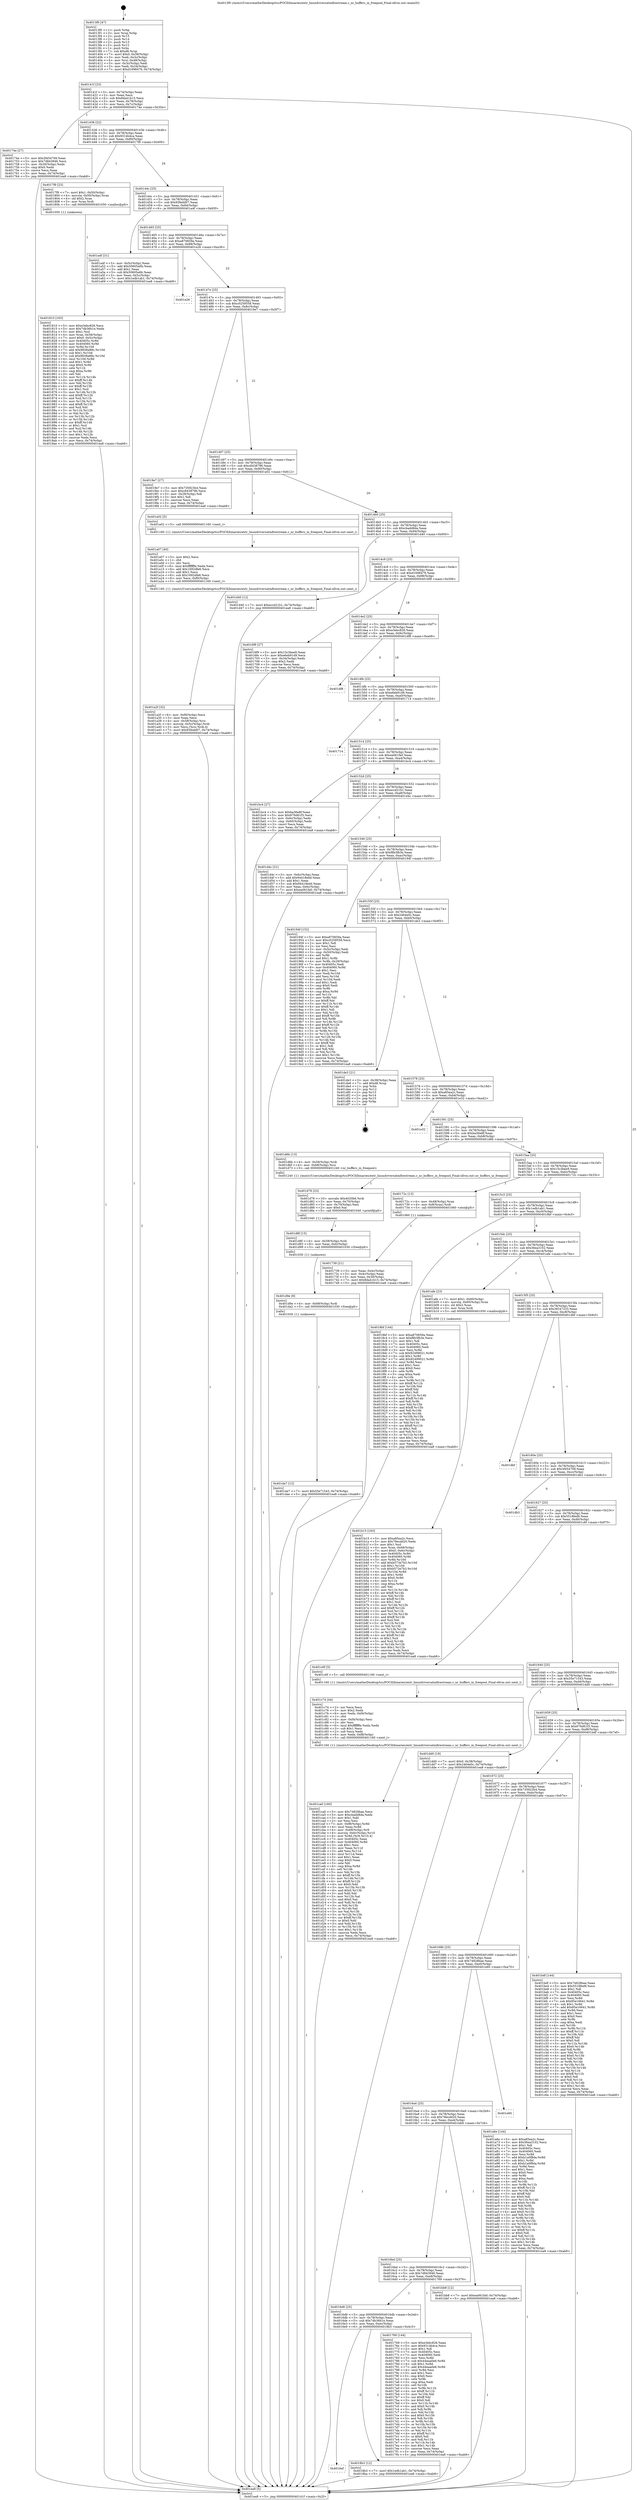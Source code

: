 digraph "0x4013f0" {
  label = "0x4013f0 (/mnt/c/Users/mathe/Desktop/tcc/POCII/binaries/extr_linuxdriversatmfirestream.c_nr_buffers_in_freepool_Final-ollvm.out::main(0))"
  labelloc = "t"
  node[shape=record]

  Entry [label="",width=0.3,height=0.3,shape=circle,fillcolor=black,style=filled]
  "0x40141f" [label="{
     0x40141f [23]\l
     | [instrs]\l
     &nbsp;&nbsp;0x40141f \<+3\>: mov -0x74(%rbp),%eax\l
     &nbsp;&nbsp;0x401422 \<+2\>: mov %eax,%ecx\l
     &nbsp;&nbsp;0x401424 \<+6\>: sub $0x8da41b15,%ecx\l
     &nbsp;&nbsp;0x40142a \<+3\>: mov %eax,-0x78(%rbp)\l
     &nbsp;&nbsp;0x40142d \<+3\>: mov %ecx,-0x7c(%rbp)\l
     &nbsp;&nbsp;0x401430 \<+6\>: je 000000000040174e \<main+0x35e\>\l
  }"]
  "0x40174e" [label="{
     0x40174e [27]\l
     | [instrs]\l
     &nbsp;&nbsp;0x40174e \<+5\>: mov $0x3f454709,%eax\l
     &nbsp;&nbsp;0x401753 \<+5\>: mov $0x7d843946,%ecx\l
     &nbsp;&nbsp;0x401758 \<+3\>: mov -0x30(%rbp),%edx\l
     &nbsp;&nbsp;0x40175b \<+3\>: cmp $0x0,%edx\l
     &nbsp;&nbsp;0x40175e \<+3\>: cmove %ecx,%eax\l
     &nbsp;&nbsp;0x401761 \<+3\>: mov %eax,-0x74(%rbp)\l
     &nbsp;&nbsp;0x401764 \<+5\>: jmp 0000000000401ea8 \<main+0xab8\>\l
  }"]
  "0x401436" [label="{
     0x401436 [22]\l
     | [instrs]\l
     &nbsp;&nbsp;0x401436 \<+5\>: jmp 000000000040143b \<main+0x4b\>\l
     &nbsp;&nbsp;0x40143b \<+3\>: mov -0x78(%rbp),%eax\l
     &nbsp;&nbsp;0x40143e \<+5\>: sub $0x9314b4ca,%eax\l
     &nbsp;&nbsp;0x401443 \<+3\>: mov %eax,-0x80(%rbp)\l
     &nbsp;&nbsp;0x401446 \<+6\>: je 00000000004017f9 \<main+0x409\>\l
  }"]
  Exit [label="",width=0.3,height=0.3,shape=circle,fillcolor=black,style=filled,peripheries=2]
  "0x4017f9" [label="{
     0x4017f9 [23]\l
     | [instrs]\l
     &nbsp;&nbsp;0x4017f9 \<+7\>: movl $0x1,-0x50(%rbp)\l
     &nbsp;&nbsp;0x401800 \<+4\>: movslq -0x50(%rbp),%rax\l
     &nbsp;&nbsp;0x401804 \<+4\>: shl $0x2,%rax\l
     &nbsp;&nbsp;0x401808 \<+3\>: mov %rax,%rdi\l
     &nbsp;&nbsp;0x40180b \<+5\>: call 0000000000401050 \<malloc@plt\>\l
     | [calls]\l
     &nbsp;&nbsp;0x401050 \{1\} (unknown)\l
  }"]
  "0x40144c" [label="{
     0x40144c [25]\l
     | [instrs]\l
     &nbsp;&nbsp;0x40144c \<+5\>: jmp 0000000000401451 \<main+0x61\>\l
     &nbsp;&nbsp;0x401451 \<+3\>: mov -0x78(%rbp),%eax\l
     &nbsp;&nbsp;0x401454 \<+5\>: sub $0x93fedd07,%eax\l
     &nbsp;&nbsp;0x401459 \<+6\>: mov %eax,-0x84(%rbp)\l
     &nbsp;&nbsp;0x40145f \<+6\>: je 0000000000401a4f \<main+0x65f\>\l
  }"]
  "0x401da7" [label="{
     0x401da7 [12]\l
     | [instrs]\l
     &nbsp;&nbsp;0x401da7 \<+7\>: movl $0x55e71543,-0x74(%rbp)\l
     &nbsp;&nbsp;0x401dae \<+5\>: jmp 0000000000401ea8 \<main+0xab8\>\l
  }"]
  "0x401a4f" [label="{
     0x401a4f [31]\l
     | [instrs]\l
     &nbsp;&nbsp;0x401a4f \<+3\>: mov -0x5c(%rbp),%eax\l
     &nbsp;&nbsp;0x401a52 \<+5\>: add $0x50605a6b,%eax\l
     &nbsp;&nbsp;0x401a57 \<+3\>: add $0x1,%eax\l
     &nbsp;&nbsp;0x401a5a \<+5\>: sub $0x50605a6b,%eax\l
     &nbsp;&nbsp;0x401a5f \<+3\>: mov %eax,-0x5c(%rbp)\l
     &nbsp;&nbsp;0x401a62 \<+7\>: movl $0x1edb1ab1,-0x74(%rbp)\l
     &nbsp;&nbsp;0x401a69 \<+5\>: jmp 0000000000401ea8 \<main+0xab8\>\l
  }"]
  "0x401465" [label="{
     0x401465 [25]\l
     | [instrs]\l
     &nbsp;&nbsp;0x401465 \<+5\>: jmp 000000000040146a \<main+0x7a\>\l
     &nbsp;&nbsp;0x40146a \<+3\>: mov -0x78(%rbp),%eax\l
     &nbsp;&nbsp;0x40146d \<+5\>: sub $0xa870659a,%eax\l
     &nbsp;&nbsp;0x401472 \<+6\>: mov %eax,-0x88(%rbp)\l
     &nbsp;&nbsp;0x401478 \<+6\>: je 0000000000401e26 \<main+0xa36\>\l
  }"]
  "0x401d9e" [label="{
     0x401d9e [9]\l
     | [instrs]\l
     &nbsp;&nbsp;0x401d9e \<+4\>: mov -0x68(%rbp),%rdi\l
     &nbsp;&nbsp;0x401da2 \<+5\>: call 0000000000401030 \<free@plt\>\l
     | [calls]\l
     &nbsp;&nbsp;0x401030 \{1\} (unknown)\l
  }"]
  "0x401e26" [label="{
     0x401e26\l
  }", style=dashed]
  "0x40147e" [label="{
     0x40147e [25]\l
     | [instrs]\l
     &nbsp;&nbsp;0x40147e \<+5\>: jmp 0000000000401483 \<main+0x93\>\l
     &nbsp;&nbsp;0x401483 \<+3\>: mov -0x78(%rbp),%eax\l
     &nbsp;&nbsp;0x401486 \<+5\>: sub $0xc0259558,%eax\l
     &nbsp;&nbsp;0x40148b \<+6\>: mov %eax,-0x8c(%rbp)\l
     &nbsp;&nbsp;0x401491 \<+6\>: je 00000000004019e7 \<main+0x5f7\>\l
  }"]
  "0x401d8f" [label="{
     0x401d8f [15]\l
     | [instrs]\l
     &nbsp;&nbsp;0x401d8f \<+4\>: mov -0x58(%rbp),%rdi\l
     &nbsp;&nbsp;0x401d93 \<+6\>: mov %eax,-0xfc(%rbp)\l
     &nbsp;&nbsp;0x401d99 \<+5\>: call 0000000000401030 \<free@plt\>\l
     | [calls]\l
     &nbsp;&nbsp;0x401030 \{1\} (unknown)\l
  }"]
  "0x4019e7" [label="{
     0x4019e7 [27]\l
     | [instrs]\l
     &nbsp;&nbsp;0x4019e7 \<+5\>: mov $0x735923b4,%eax\l
     &nbsp;&nbsp;0x4019ec \<+5\>: mov $0xc8438796,%ecx\l
     &nbsp;&nbsp;0x4019f1 \<+3\>: mov -0x29(%rbp),%dl\l
     &nbsp;&nbsp;0x4019f4 \<+3\>: test $0x1,%dl\l
     &nbsp;&nbsp;0x4019f7 \<+3\>: cmovne %ecx,%eax\l
     &nbsp;&nbsp;0x4019fa \<+3\>: mov %eax,-0x74(%rbp)\l
     &nbsp;&nbsp;0x4019fd \<+5\>: jmp 0000000000401ea8 \<main+0xab8\>\l
  }"]
  "0x401497" [label="{
     0x401497 [25]\l
     | [instrs]\l
     &nbsp;&nbsp;0x401497 \<+5\>: jmp 000000000040149c \<main+0xac\>\l
     &nbsp;&nbsp;0x40149c \<+3\>: mov -0x78(%rbp),%eax\l
     &nbsp;&nbsp;0x40149f \<+5\>: sub $0xc8438796,%eax\l
     &nbsp;&nbsp;0x4014a4 \<+6\>: mov %eax,-0x90(%rbp)\l
     &nbsp;&nbsp;0x4014aa \<+6\>: je 0000000000401a02 \<main+0x612\>\l
  }"]
  "0x401d78" [label="{
     0x401d78 [23]\l
     | [instrs]\l
     &nbsp;&nbsp;0x401d78 \<+10\>: movabs $0x4020b6,%rdi\l
     &nbsp;&nbsp;0x401d82 \<+3\>: mov %eax,-0x70(%rbp)\l
     &nbsp;&nbsp;0x401d85 \<+3\>: mov -0x70(%rbp),%esi\l
     &nbsp;&nbsp;0x401d88 \<+2\>: mov $0x0,%al\l
     &nbsp;&nbsp;0x401d8a \<+5\>: call 0000000000401040 \<printf@plt\>\l
     | [calls]\l
     &nbsp;&nbsp;0x401040 \{1\} (unknown)\l
  }"]
  "0x401a02" [label="{
     0x401a02 [5]\l
     | [instrs]\l
     &nbsp;&nbsp;0x401a02 \<+5\>: call 0000000000401160 \<next_i\>\l
     | [calls]\l
     &nbsp;&nbsp;0x401160 \{1\} (/mnt/c/Users/mathe/Desktop/tcc/POCII/binaries/extr_linuxdriversatmfirestream.c_nr_buffers_in_freepool_Final-ollvm.out::next_i)\l
  }"]
  "0x4014b0" [label="{
     0x4014b0 [25]\l
     | [instrs]\l
     &nbsp;&nbsp;0x4014b0 \<+5\>: jmp 00000000004014b5 \<main+0xc5\>\l
     &nbsp;&nbsp;0x4014b5 \<+3\>: mov -0x78(%rbp),%eax\l
     &nbsp;&nbsp;0x4014b8 \<+5\>: sub $0xcbadd8da,%eax\l
     &nbsp;&nbsp;0x4014bd \<+6\>: mov %eax,-0x94(%rbp)\l
     &nbsp;&nbsp;0x4014c3 \<+6\>: je 0000000000401d40 \<main+0x950\>\l
  }"]
  "0x401ca0" [label="{
     0x401ca0 [160]\l
     | [instrs]\l
     &nbsp;&nbsp;0x401ca0 \<+5\>: mov $0x74828bae,%ecx\l
     &nbsp;&nbsp;0x401ca5 \<+5\>: mov $0xcbadd8da,%edx\l
     &nbsp;&nbsp;0x401caa \<+3\>: mov $0x1,%dil\l
     &nbsp;&nbsp;0x401cad \<+2\>: xor %esi,%esi\l
     &nbsp;&nbsp;0x401caf \<+7\>: mov -0xf8(%rbp),%r8d\l
     &nbsp;&nbsp;0x401cb6 \<+4\>: imul %eax,%r8d\l
     &nbsp;&nbsp;0x401cba \<+4\>: mov -0x68(%rbp),%r9\l
     &nbsp;&nbsp;0x401cbe \<+4\>: movslq -0x6c(%rbp),%r10\l
     &nbsp;&nbsp;0x401cc2 \<+4\>: mov %r8d,(%r9,%r10,4)\l
     &nbsp;&nbsp;0x401cc6 \<+7\>: mov 0x40405c,%eax\l
     &nbsp;&nbsp;0x401ccd \<+8\>: mov 0x404060,%r8d\l
     &nbsp;&nbsp;0x401cd5 \<+3\>: sub $0x1,%esi\l
     &nbsp;&nbsp;0x401cd8 \<+3\>: mov %eax,%r11d\l
     &nbsp;&nbsp;0x401cdb \<+3\>: add %esi,%r11d\l
     &nbsp;&nbsp;0x401cde \<+4\>: imul %r11d,%eax\l
     &nbsp;&nbsp;0x401ce2 \<+3\>: and $0x1,%eax\l
     &nbsp;&nbsp;0x401ce5 \<+3\>: cmp $0x0,%eax\l
     &nbsp;&nbsp;0x401ce8 \<+3\>: sete %bl\l
     &nbsp;&nbsp;0x401ceb \<+4\>: cmp $0xa,%r8d\l
     &nbsp;&nbsp;0x401cef \<+4\>: setl %r14b\l
     &nbsp;&nbsp;0x401cf3 \<+3\>: mov %bl,%r15b\l
     &nbsp;&nbsp;0x401cf6 \<+4\>: xor $0xff,%r15b\l
     &nbsp;&nbsp;0x401cfa \<+3\>: mov %r14b,%r12b\l
     &nbsp;&nbsp;0x401cfd \<+4\>: xor $0xff,%r12b\l
     &nbsp;&nbsp;0x401d01 \<+4\>: xor $0x0,%dil\l
     &nbsp;&nbsp;0x401d05 \<+3\>: mov %r15b,%r13b\l
     &nbsp;&nbsp;0x401d08 \<+4\>: and $0x0,%r13b\l
     &nbsp;&nbsp;0x401d0c \<+3\>: and %dil,%bl\l
     &nbsp;&nbsp;0x401d0f \<+3\>: mov %r12b,%al\l
     &nbsp;&nbsp;0x401d12 \<+2\>: and $0x0,%al\l
     &nbsp;&nbsp;0x401d14 \<+3\>: and %dil,%r14b\l
     &nbsp;&nbsp;0x401d17 \<+3\>: or %bl,%r13b\l
     &nbsp;&nbsp;0x401d1a \<+3\>: or %r14b,%al\l
     &nbsp;&nbsp;0x401d1d \<+3\>: xor %al,%r13b\l
     &nbsp;&nbsp;0x401d20 \<+3\>: or %r12b,%r15b\l
     &nbsp;&nbsp;0x401d23 \<+4\>: xor $0xff,%r15b\l
     &nbsp;&nbsp;0x401d27 \<+4\>: or $0x0,%dil\l
     &nbsp;&nbsp;0x401d2b \<+3\>: and %dil,%r15b\l
     &nbsp;&nbsp;0x401d2e \<+3\>: or %r15b,%r13b\l
     &nbsp;&nbsp;0x401d31 \<+4\>: test $0x1,%r13b\l
     &nbsp;&nbsp;0x401d35 \<+3\>: cmovne %edx,%ecx\l
     &nbsp;&nbsp;0x401d38 \<+3\>: mov %ecx,-0x74(%rbp)\l
     &nbsp;&nbsp;0x401d3b \<+5\>: jmp 0000000000401ea8 \<main+0xab8\>\l
  }"]
  "0x401d40" [label="{
     0x401d40 [12]\l
     | [instrs]\l
     &nbsp;&nbsp;0x401d40 \<+7\>: movl $0xeccd21b1,-0x74(%rbp)\l
     &nbsp;&nbsp;0x401d47 \<+5\>: jmp 0000000000401ea8 \<main+0xab8\>\l
  }"]
  "0x4014c9" [label="{
     0x4014c9 [25]\l
     | [instrs]\l
     &nbsp;&nbsp;0x4014c9 \<+5\>: jmp 00000000004014ce \<main+0xde\>\l
     &nbsp;&nbsp;0x4014ce \<+3\>: mov -0x78(%rbp),%eax\l
     &nbsp;&nbsp;0x4014d1 \<+5\>: sub $0xd1698476,%eax\l
     &nbsp;&nbsp;0x4014d6 \<+6\>: mov %eax,-0x98(%rbp)\l
     &nbsp;&nbsp;0x4014dc \<+6\>: je 00000000004016f9 \<main+0x309\>\l
  }"]
  "0x401c74" [label="{
     0x401c74 [44]\l
     | [instrs]\l
     &nbsp;&nbsp;0x401c74 \<+2\>: xor %ecx,%ecx\l
     &nbsp;&nbsp;0x401c76 \<+5\>: mov $0x2,%edx\l
     &nbsp;&nbsp;0x401c7b \<+6\>: mov %edx,-0xf4(%rbp)\l
     &nbsp;&nbsp;0x401c81 \<+1\>: cltd\l
     &nbsp;&nbsp;0x401c82 \<+6\>: mov -0xf4(%rbp),%esi\l
     &nbsp;&nbsp;0x401c88 \<+2\>: idiv %esi\l
     &nbsp;&nbsp;0x401c8a \<+6\>: imul $0xfffffffe,%edx,%edx\l
     &nbsp;&nbsp;0x401c90 \<+3\>: sub $0x1,%ecx\l
     &nbsp;&nbsp;0x401c93 \<+2\>: sub %ecx,%edx\l
     &nbsp;&nbsp;0x401c95 \<+6\>: mov %edx,-0xf8(%rbp)\l
     &nbsp;&nbsp;0x401c9b \<+5\>: call 0000000000401160 \<next_i\>\l
     | [calls]\l
     &nbsp;&nbsp;0x401160 \{1\} (/mnt/c/Users/mathe/Desktop/tcc/POCII/binaries/extr_linuxdriversatmfirestream.c_nr_buffers_in_freepool_Final-ollvm.out::next_i)\l
  }"]
  "0x4016f9" [label="{
     0x4016f9 [27]\l
     | [instrs]\l
     &nbsp;&nbsp;0x4016f9 \<+5\>: mov $0x15c3bee9,%eax\l
     &nbsp;&nbsp;0x4016fe \<+5\>: mov $0xe6eb91d9,%ecx\l
     &nbsp;&nbsp;0x401703 \<+3\>: mov -0x34(%rbp),%edx\l
     &nbsp;&nbsp;0x401706 \<+3\>: cmp $0x2,%edx\l
     &nbsp;&nbsp;0x401709 \<+3\>: cmovne %ecx,%eax\l
     &nbsp;&nbsp;0x40170c \<+3\>: mov %eax,-0x74(%rbp)\l
     &nbsp;&nbsp;0x40170f \<+5\>: jmp 0000000000401ea8 \<main+0xab8\>\l
  }"]
  "0x4014e2" [label="{
     0x4014e2 [25]\l
     | [instrs]\l
     &nbsp;&nbsp;0x4014e2 \<+5\>: jmp 00000000004014e7 \<main+0xf7\>\l
     &nbsp;&nbsp;0x4014e7 \<+3\>: mov -0x78(%rbp),%eax\l
     &nbsp;&nbsp;0x4014ea \<+5\>: sub $0xe3ebc826,%eax\l
     &nbsp;&nbsp;0x4014ef \<+6\>: mov %eax,-0x9c(%rbp)\l
     &nbsp;&nbsp;0x4014f5 \<+6\>: je 0000000000401df8 \<main+0xa08\>\l
  }"]
  "0x401ea8" [label="{
     0x401ea8 [5]\l
     | [instrs]\l
     &nbsp;&nbsp;0x401ea8 \<+5\>: jmp 000000000040141f \<main+0x2f\>\l
  }"]
  "0x4013f0" [label="{
     0x4013f0 [47]\l
     | [instrs]\l
     &nbsp;&nbsp;0x4013f0 \<+1\>: push %rbp\l
     &nbsp;&nbsp;0x4013f1 \<+3\>: mov %rsp,%rbp\l
     &nbsp;&nbsp;0x4013f4 \<+2\>: push %r15\l
     &nbsp;&nbsp;0x4013f6 \<+2\>: push %r14\l
     &nbsp;&nbsp;0x4013f8 \<+2\>: push %r13\l
     &nbsp;&nbsp;0x4013fa \<+2\>: push %r12\l
     &nbsp;&nbsp;0x4013fc \<+1\>: push %rbx\l
     &nbsp;&nbsp;0x4013fd \<+7\>: sub $0xd8,%rsp\l
     &nbsp;&nbsp;0x401404 \<+7\>: movl $0x0,-0x38(%rbp)\l
     &nbsp;&nbsp;0x40140b \<+3\>: mov %edi,-0x3c(%rbp)\l
     &nbsp;&nbsp;0x40140e \<+4\>: mov %rsi,-0x48(%rbp)\l
     &nbsp;&nbsp;0x401412 \<+3\>: mov -0x3c(%rbp),%edi\l
     &nbsp;&nbsp;0x401415 \<+3\>: mov %edi,-0x34(%rbp)\l
     &nbsp;&nbsp;0x401418 \<+7\>: movl $0xd1698476,-0x74(%rbp)\l
  }"]
  "0x401b15" [label="{
     0x401b15 [163]\l
     | [instrs]\l
     &nbsp;&nbsp;0x401b15 \<+5\>: mov $0xa85ea2c,%ecx\l
     &nbsp;&nbsp;0x401b1a \<+5\>: mov $0x78ecdd20,%edx\l
     &nbsp;&nbsp;0x401b1f \<+3\>: mov $0x1,%sil\l
     &nbsp;&nbsp;0x401b22 \<+4\>: mov %rax,-0x68(%rbp)\l
     &nbsp;&nbsp;0x401b26 \<+7\>: movl $0x0,-0x6c(%rbp)\l
     &nbsp;&nbsp;0x401b2d \<+8\>: mov 0x40405c,%r8d\l
     &nbsp;&nbsp;0x401b35 \<+8\>: mov 0x404060,%r9d\l
     &nbsp;&nbsp;0x401b3d \<+3\>: mov %r8d,%r10d\l
     &nbsp;&nbsp;0x401b40 \<+7\>: add $0xb573e7b3,%r10d\l
     &nbsp;&nbsp;0x401b47 \<+4\>: sub $0x1,%r10d\l
     &nbsp;&nbsp;0x401b4b \<+7\>: sub $0xb573e7b3,%r10d\l
     &nbsp;&nbsp;0x401b52 \<+4\>: imul %r10d,%r8d\l
     &nbsp;&nbsp;0x401b56 \<+4\>: and $0x1,%r8d\l
     &nbsp;&nbsp;0x401b5a \<+4\>: cmp $0x0,%r8d\l
     &nbsp;&nbsp;0x401b5e \<+4\>: sete %r11b\l
     &nbsp;&nbsp;0x401b62 \<+4\>: cmp $0xa,%r9d\l
     &nbsp;&nbsp;0x401b66 \<+3\>: setl %bl\l
     &nbsp;&nbsp;0x401b69 \<+3\>: mov %r11b,%r14b\l
     &nbsp;&nbsp;0x401b6c \<+4\>: xor $0xff,%r14b\l
     &nbsp;&nbsp;0x401b70 \<+3\>: mov %bl,%r15b\l
     &nbsp;&nbsp;0x401b73 \<+4\>: xor $0xff,%r15b\l
     &nbsp;&nbsp;0x401b77 \<+4\>: xor $0x1,%sil\l
     &nbsp;&nbsp;0x401b7b \<+3\>: mov %r14b,%r12b\l
     &nbsp;&nbsp;0x401b7e \<+4\>: and $0xff,%r12b\l
     &nbsp;&nbsp;0x401b82 \<+3\>: and %sil,%r11b\l
     &nbsp;&nbsp;0x401b85 \<+3\>: mov %r15b,%r13b\l
     &nbsp;&nbsp;0x401b88 \<+4\>: and $0xff,%r13b\l
     &nbsp;&nbsp;0x401b8c \<+3\>: and %sil,%bl\l
     &nbsp;&nbsp;0x401b8f \<+3\>: or %r11b,%r12b\l
     &nbsp;&nbsp;0x401b92 \<+3\>: or %bl,%r13b\l
     &nbsp;&nbsp;0x401b95 \<+3\>: xor %r13b,%r12b\l
     &nbsp;&nbsp;0x401b98 \<+3\>: or %r15b,%r14b\l
     &nbsp;&nbsp;0x401b9b \<+4\>: xor $0xff,%r14b\l
     &nbsp;&nbsp;0x401b9f \<+4\>: or $0x1,%sil\l
     &nbsp;&nbsp;0x401ba3 \<+3\>: and %sil,%r14b\l
     &nbsp;&nbsp;0x401ba6 \<+3\>: or %r14b,%r12b\l
     &nbsp;&nbsp;0x401ba9 \<+4\>: test $0x1,%r12b\l
     &nbsp;&nbsp;0x401bad \<+3\>: cmovne %edx,%ecx\l
     &nbsp;&nbsp;0x401bb0 \<+3\>: mov %ecx,-0x74(%rbp)\l
     &nbsp;&nbsp;0x401bb3 \<+5\>: jmp 0000000000401ea8 \<main+0xab8\>\l
  }"]
  "0x401df8" [label="{
     0x401df8\l
  }", style=dashed]
  "0x4014fb" [label="{
     0x4014fb [25]\l
     | [instrs]\l
     &nbsp;&nbsp;0x4014fb \<+5\>: jmp 0000000000401500 \<main+0x110\>\l
     &nbsp;&nbsp;0x401500 \<+3\>: mov -0x78(%rbp),%eax\l
     &nbsp;&nbsp;0x401503 \<+5\>: sub $0xe6eb91d9,%eax\l
     &nbsp;&nbsp;0x401508 \<+6\>: mov %eax,-0xa0(%rbp)\l
     &nbsp;&nbsp;0x40150e \<+6\>: je 0000000000401714 \<main+0x324\>\l
  }"]
  "0x401a2f" [label="{
     0x401a2f [32]\l
     | [instrs]\l
     &nbsp;&nbsp;0x401a2f \<+6\>: mov -0xf0(%rbp),%ecx\l
     &nbsp;&nbsp;0x401a35 \<+3\>: imul %eax,%ecx\l
     &nbsp;&nbsp;0x401a38 \<+4\>: mov -0x58(%rbp),%rsi\l
     &nbsp;&nbsp;0x401a3c \<+4\>: movslq -0x5c(%rbp),%rdi\l
     &nbsp;&nbsp;0x401a40 \<+3\>: mov %ecx,(%rsi,%rdi,4)\l
     &nbsp;&nbsp;0x401a43 \<+7\>: movl $0x93fedd07,-0x74(%rbp)\l
     &nbsp;&nbsp;0x401a4a \<+5\>: jmp 0000000000401ea8 \<main+0xab8\>\l
  }"]
  "0x401714" [label="{
     0x401714\l
  }", style=dashed]
  "0x401514" [label="{
     0x401514 [25]\l
     | [instrs]\l
     &nbsp;&nbsp;0x401514 \<+5\>: jmp 0000000000401519 \<main+0x129\>\l
     &nbsp;&nbsp;0x401519 \<+3\>: mov -0x78(%rbp),%eax\l
     &nbsp;&nbsp;0x40151c \<+5\>: sub $0xea061fa0,%eax\l
     &nbsp;&nbsp;0x401521 \<+6\>: mov %eax,-0xa4(%rbp)\l
     &nbsp;&nbsp;0x401527 \<+6\>: je 0000000000401bc4 \<main+0x7d4\>\l
  }"]
  "0x401a07" [label="{
     0x401a07 [40]\l
     | [instrs]\l
     &nbsp;&nbsp;0x401a07 \<+5\>: mov $0x2,%ecx\l
     &nbsp;&nbsp;0x401a0c \<+1\>: cltd\l
     &nbsp;&nbsp;0x401a0d \<+2\>: idiv %ecx\l
     &nbsp;&nbsp;0x401a0f \<+6\>: imul $0xfffffffe,%edx,%ecx\l
     &nbsp;&nbsp;0x401a15 \<+6\>: add $0x1692dfe6,%ecx\l
     &nbsp;&nbsp;0x401a1b \<+3\>: add $0x1,%ecx\l
     &nbsp;&nbsp;0x401a1e \<+6\>: sub $0x1692dfe6,%ecx\l
     &nbsp;&nbsp;0x401a24 \<+6\>: mov %ecx,-0xf0(%rbp)\l
     &nbsp;&nbsp;0x401a2a \<+5\>: call 0000000000401160 \<next_i\>\l
     | [calls]\l
     &nbsp;&nbsp;0x401160 \{1\} (/mnt/c/Users/mathe/Desktop/tcc/POCII/binaries/extr_linuxdriversatmfirestream.c_nr_buffers_in_freepool_Final-ollvm.out::next_i)\l
  }"]
  "0x401bc4" [label="{
     0x401bc4 [27]\l
     | [instrs]\l
     &nbsp;&nbsp;0x401bc4 \<+5\>: mov $0xba36e8f,%eax\l
     &nbsp;&nbsp;0x401bc9 \<+5\>: mov $0x676d61f3,%ecx\l
     &nbsp;&nbsp;0x401bce \<+3\>: mov -0x6c(%rbp),%edx\l
     &nbsp;&nbsp;0x401bd1 \<+3\>: cmp -0x60(%rbp),%edx\l
     &nbsp;&nbsp;0x401bd4 \<+3\>: cmovl %ecx,%eax\l
     &nbsp;&nbsp;0x401bd7 \<+3\>: mov %eax,-0x74(%rbp)\l
     &nbsp;&nbsp;0x401bda \<+5\>: jmp 0000000000401ea8 \<main+0xab8\>\l
  }"]
  "0x40152d" [label="{
     0x40152d [25]\l
     | [instrs]\l
     &nbsp;&nbsp;0x40152d \<+5\>: jmp 0000000000401532 \<main+0x142\>\l
     &nbsp;&nbsp;0x401532 \<+3\>: mov -0x78(%rbp),%eax\l
     &nbsp;&nbsp;0x401535 \<+5\>: sub $0xeccd21b1,%eax\l
     &nbsp;&nbsp;0x40153a \<+6\>: mov %eax,-0xa8(%rbp)\l
     &nbsp;&nbsp;0x401540 \<+6\>: je 0000000000401d4c \<main+0x95c\>\l
  }"]
  "0x4016ef" [label="{
     0x4016ef\l
  }", style=dashed]
  "0x401d4c" [label="{
     0x401d4c [31]\l
     | [instrs]\l
     &nbsp;&nbsp;0x401d4c \<+3\>: mov -0x6c(%rbp),%eax\l
     &nbsp;&nbsp;0x401d4f \<+5\>: add $0x94418edd,%eax\l
     &nbsp;&nbsp;0x401d54 \<+3\>: add $0x1,%eax\l
     &nbsp;&nbsp;0x401d57 \<+5\>: sub $0x94418edd,%eax\l
     &nbsp;&nbsp;0x401d5c \<+3\>: mov %eax,-0x6c(%rbp)\l
     &nbsp;&nbsp;0x401d5f \<+7\>: movl $0xea061fa0,-0x74(%rbp)\l
     &nbsp;&nbsp;0x401d66 \<+5\>: jmp 0000000000401ea8 \<main+0xab8\>\l
  }"]
  "0x401546" [label="{
     0x401546 [25]\l
     | [instrs]\l
     &nbsp;&nbsp;0x401546 \<+5\>: jmp 000000000040154b \<main+0x15b\>\l
     &nbsp;&nbsp;0x40154b \<+3\>: mov -0x78(%rbp),%eax\l
     &nbsp;&nbsp;0x40154e \<+5\>: sub $0xf8b3fb3e,%eax\l
     &nbsp;&nbsp;0x401553 \<+6\>: mov %eax,-0xac(%rbp)\l
     &nbsp;&nbsp;0x401559 \<+6\>: je 000000000040194f \<main+0x55f\>\l
  }"]
  "0x4018b3" [label="{
     0x4018b3 [12]\l
     | [instrs]\l
     &nbsp;&nbsp;0x4018b3 \<+7\>: movl $0x1edb1ab1,-0x74(%rbp)\l
     &nbsp;&nbsp;0x4018ba \<+5\>: jmp 0000000000401ea8 \<main+0xab8\>\l
  }"]
  "0x40194f" [label="{
     0x40194f [152]\l
     | [instrs]\l
     &nbsp;&nbsp;0x40194f \<+5\>: mov $0xa870659a,%eax\l
     &nbsp;&nbsp;0x401954 \<+5\>: mov $0xc0259558,%ecx\l
     &nbsp;&nbsp;0x401959 \<+2\>: mov $0x1,%dl\l
     &nbsp;&nbsp;0x40195b \<+2\>: xor %esi,%esi\l
     &nbsp;&nbsp;0x40195d \<+3\>: mov -0x5c(%rbp),%edi\l
     &nbsp;&nbsp;0x401960 \<+3\>: cmp -0x50(%rbp),%edi\l
     &nbsp;&nbsp;0x401963 \<+4\>: setl %r8b\l
     &nbsp;&nbsp;0x401967 \<+4\>: and $0x1,%r8b\l
     &nbsp;&nbsp;0x40196b \<+4\>: mov %r8b,-0x29(%rbp)\l
     &nbsp;&nbsp;0x40196f \<+7\>: mov 0x40405c,%edi\l
     &nbsp;&nbsp;0x401976 \<+8\>: mov 0x404060,%r9d\l
     &nbsp;&nbsp;0x40197e \<+3\>: sub $0x1,%esi\l
     &nbsp;&nbsp;0x401981 \<+3\>: mov %edi,%r10d\l
     &nbsp;&nbsp;0x401984 \<+3\>: add %esi,%r10d\l
     &nbsp;&nbsp;0x401987 \<+4\>: imul %r10d,%edi\l
     &nbsp;&nbsp;0x40198b \<+3\>: and $0x1,%edi\l
     &nbsp;&nbsp;0x40198e \<+3\>: cmp $0x0,%edi\l
     &nbsp;&nbsp;0x401991 \<+4\>: sete %r8b\l
     &nbsp;&nbsp;0x401995 \<+4\>: cmp $0xa,%r9d\l
     &nbsp;&nbsp;0x401999 \<+4\>: setl %r11b\l
     &nbsp;&nbsp;0x40199d \<+3\>: mov %r8b,%bl\l
     &nbsp;&nbsp;0x4019a0 \<+3\>: xor $0xff,%bl\l
     &nbsp;&nbsp;0x4019a3 \<+3\>: mov %r11b,%r14b\l
     &nbsp;&nbsp;0x4019a6 \<+4\>: xor $0xff,%r14b\l
     &nbsp;&nbsp;0x4019aa \<+3\>: xor $0x1,%dl\l
     &nbsp;&nbsp;0x4019ad \<+3\>: mov %bl,%r15b\l
     &nbsp;&nbsp;0x4019b0 \<+4\>: and $0xff,%r15b\l
     &nbsp;&nbsp;0x4019b4 \<+3\>: and %dl,%r8b\l
     &nbsp;&nbsp;0x4019b7 \<+3\>: mov %r14b,%r12b\l
     &nbsp;&nbsp;0x4019ba \<+4\>: and $0xff,%r12b\l
     &nbsp;&nbsp;0x4019be \<+3\>: and %dl,%r11b\l
     &nbsp;&nbsp;0x4019c1 \<+3\>: or %r8b,%r15b\l
     &nbsp;&nbsp;0x4019c4 \<+3\>: or %r11b,%r12b\l
     &nbsp;&nbsp;0x4019c7 \<+3\>: xor %r12b,%r15b\l
     &nbsp;&nbsp;0x4019ca \<+3\>: or %r14b,%bl\l
     &nbsp;&nbsp;0x4019cd \<+3\>: xor $0xff,%bl\l
     &nbsp;&nbsp;0x4019d0 \<+3\>: or $0x1,%dl\l
     &nbsp;&nbsp;0x4019d3 \<+2\>: and %dl,%bl\l
     &nbsp;&nbsp;0x4019d5 \<+3\>: or %bl,%r15b\l
     &nbsp;&nbsp;0x4019d8 \<+4\>: test $0x1,%r15b\l
     &nbsp;&nbsp;0x4019dc \<+3\>: cmovne %ecx,%eax\l
     &nbsp;&nbsp;0x4019df \<+3\>: mov %eax,-0x74(%rbp)\l
     &nbsp;&nbsp;0x4019e2 \<+5\>: jmp 0000000000401ea8 \<main+0xab8\>\l
  }"]
  "0x40155f" [label="{
     0x40155f [25]\l
     | [instrs]\l
     &nbsp;&nbsp;0x40155f \<+5\>: jmp 0000000000401564 \<main+0x174\>\l
     &nbsp;&nbsp;0x401564 \<+3\>: mov -0x78(%rbp),%eax\l
     &nbsp;&nbsp;0x401567 \<+5\>: sub $0x2464e0c,%eax\l
     &nbsp;&nbsp;0x40156c \<+6\>: mov %eax,-0xb0(%rbp)\l
     &nbsp;&nbsp;0x401572 \<+6\>: je 0000000000401de3 \<main+0x9f3\>\l
  }"]
  "0x401810" [label="{
     0x401810 [163]\l
     | [instrs]\l
     &nbsp;&nbsp;0x401810 \<+5\>: mov $0xe3ebc826,%ecx\l
     &nbsp;&nbsp;0x401815 \<+5\>: mov $0x7db36b1e,%edx\l
     &nbsp;&nbsp;0x40181a \<+3\>: mov $0x1,%sil\l
     &nbsp;&nbsp;0x40181d \<+4\>: mov %rax,-0x58(%rbp)\l
     &nbsp;&nbsp;0x401821 \<+7\>: movl $0x0,-0x5c(%rbp)\l
     &nbsp;&nbsp;0x401828 \<+8\>: mov 0x40405c,%r8d\l
     &nbsp;&nbsp;0x401830 \<+8\>: mov 0x404060,%r9d\l
     &nbsp;&nbsp;0x401838 \<+3\>: mov %r8d,%r10d\l
     &nbsp;&nbsp;0x40183b \<+7\>: add $0x9838a88c,%r10d\l
     &nbsp;&nbsp;0x401842 \<+4\>: sub $0x1,%r10d\l
     &nbsp;&nbsp;0x401846 \<+7\>: sub $0x9838a88c,%r10d\l
     &nbsp;&nbsp;0x40184d \<+4\>: imul %r10d,%r8d\l
     &nbsp;&nbsp;0x401851 \<+4\>: and $0x1,%r8d\l
     &nbsp;&nbsp;0x401855 \<+4\>: cmp $0x0,%r8d\l
     &nbsp;&nbsp;0x401859 \<+4\>: sete %r11b\l
     &nbsp;&nbsp;0x40185d \<+4\>: cmp $0xa,%r9d\l
     &nbsp;&nbsp;0x401861 \<+3\>: setl %bl\l
     &nbsp;&nbsp;0x401864 \<+3\>: mov %r11b,%r14b\l
     &nbsp;&nbsp;0x401867 \<+4\>: xor $0xff,%r14b\l
     &nbsp;&nbsp;0x40186b \<+3\>: mov %bl,%r15b\l
     &nbsp;&nbsp;0x40186e \<+4\>: xor $0xff,%r15b\l
     &nbsp;&nbsp;0x401872 \<+4\>: xor $0x1,%sil\l
     &nbsp;&nbsp;0x401876 \<+3\>: mov %r14b,%r12b\l
     &nbsp;&nbsp;0x401879 \<+4\>: and $0xff,%r12b\l
     &nbsp;&nbsp;0x40187d \<+3\>: and %sil,%r11b\l
     &nbsp;&nbsp;0x401880 \<+3\>: mov %r15b,%r13b\l
     &nbsp;&nbsp;0x401883 \<+4\>: and $0xff,%r13b\l
     &nbsp;&nbsp;0x401887 \<+3\>: and %sil,%bl\l
     &nbsp;&nbsp;0x40188a \<+3\>: or %r11b,%r12b\l
     &nbsp;&nbsp;0x40188d \<+3\>: or %bl,%r13b\l
     &nbsp;&nbsp;0x401890 \<+3\>: xor %r13b,%r12b\l
     &nbsp;&nbsp;0x401893 \<+3\>: or %r15b,%r14b\l
     &nbsp;&nbsp;0x401896 \<+4\>: xor $0xff,%r14b\l
     &nbsp;&nbsp;0x40189a \<+4\>: or $0x1,%sil\l
     &nbsp;&nbsp;0x40189e \<+3\>: and %sil,%r14b\l
     &nbsp;&nbsp;0x4018a1 \<+3\>: or %r14b,%r12b\l
     &nbsp;&nbsp;0x4018a4 \<+4\>: test $0x1,%r12b\l
     &nbsp;&nbsp;0x4018a8 \<+3\>: cmovne %edx,%ecx\l
     &nbsp;&nbsp;0x4018ab \<+3\>: mov %ecx,-0x74(%rbp)\l
     &nbsp;&nbsp;0x4018ae \<+5\>: jmp 0000000000401ea8 \<main+0xab8\>\l
  }"]
  "0x401de3" [label="{
     0x401de3 [21]\l
     | [instrs]\l
     &nbsp;&nbsp;0x401de3 \<+3\>: mov -0x38(%rbp),%eax\l
     &nbsp;&nbsp;0x401de6 \<+7\>: add $0xd8,%rsp\l
     &nbsp;&nbsp;0x401ded \<+1\>: pop %rbx\l
     &nbsp;&nbsp;0x401dee \<+2\>: pop %r12\l
     &nbsp;&nbsp;0x401df0 \<+2\>: pop %r13\l
     &nbsp;&nbsp;0x401df2 \<+2\>: pop %r14\l
     &nbsp;&nbsp;0x401df4 \<+2\>: pop %r15\l
     &nbsp;&nbsp;0x401df6 \<+1\>: pop %rbp\l
     &nbsp;&nbsp;0x401df7 \<+1\>: ret\l
  }"]
  "0x401578" [label="{
     0x401578 [25]\l
     | [instrs]\l
     &nbsp;&nbsp;0x401578 \<+5\>: jmp 000000000040157d \<main+0x18d\>\l
     &nbsp;&nbsp;0x40157d \<+3\>: mov -0x78(%rbp),%eax\l
     &nbsp;&nbsp;0x401580 \<+5\>: sub $0xa85ea2c,%eax\l
     &nbsp;&nbsp;0x401585 \<+6\>: mov %eax,-0xb4(%rbp)\l
     &nbsp;&nbsp;0x40158b \<+6\>: je 0000000000401e32 \<main+0xa42\>\l
  }"]
  "0x4016d6" [label="{
     0x4016d6 [25]\l
     | [instrs]\l
     &nbsp;&nbsp;0x4016d6 \<+5\>: jmp 00000000004016db \<main+0x2eb\>\l
     &nbsp;&nbsp;0x4016db \<+3\>: mov -0x78(%rbp),%eax\l
     &nbsp;&nbsp;0x4016de \<+5\>: sub $0x7db36b1e,%eax\l
     &nbsp;&nbsp;0x4016e3 \<+6\>: mov %eax,-0xec(%rbp)\l
     &nbsp;&nbsp;0x4016e9 \<+6\>: je 00000000004018b3 \<main+0x4c3\>\l
  }"]
  "0x401e32" [label="{
     0x401e32\l
  }", style=dashed]
  "0x401591" [label="{
     0x401591 [25]\l
     | [instrs]\l
     &nbsp;&nbsp;0x401591 \<+5\>: jmp 0000000000401596 \<main+0x1a6\>\l
     &nbsp;&nbsp;0x401596 \<+3\>: mov -0x78(%rbp),%eax\l
     &nbsp;&nbsp;0x401599 \<+5\>: sub $0xba36e8f,%eax\l
     &nbsp;&nbsp;0x40159e \<+6\>: mov %eax,-0xb8(%rbp)\l
     &nbsp;&nbsp;0x4015a4 \<+6\>: je 0000000000401d6b \<main+0x97b\>\l
  }"]
  "0x401769" [label="{
     0x401769 [144]\l
     | [instrs]\l
     &nbsp;&nbsp;0x401769 \<+5\>: mov $0xe3ebc826,%eax\l
     &nbsp;&nbsp;0x40176e \<+5\>: mov $0x9314b4ca,%ecx\l
     &nbsp;&nbsp;0x401773 \<+2\>: mov $0x1,%dl\l
     &nbsp;&nbsp;0x401775 \<+7\>: mov 0x40405c,%esi\l
     &nbsp;&nbsp;0x40177c \<+7\>: mov 0x404060,%edi\l
     &nbsp;&nbsp;0x401783 \<+3\>: mov %esi,%r8d\l
     &nbsp;&nbsp;0x401786 \<+7\>: sub $0x44eaa0e6,%r8d\l
     &nbsp;&nbsp;0x40178d \<+4\>: sub $0x1,%r8d\l
     &nbsp;&nbsp;0x401791 \<+7\>: add $0x44eaa0e6,%r8d\l
     &nbsp;&nbsp;0x401798 \<+4\>: imul %r8d,%esi\l
     &nbsp;&nbsp;0x40179c \<+3\>: and $0x1,%esi\l
     &nbsp;&nbsp;0x40179f \<+3\>: cmp $0x0,%esi\l
     &nbsp;&nbsp;0x4017a2 \<+4\>: sete %r9b\l
     &nbsp;&nbsp;0x4017a6 \<+3\>: cmp $0xa,%edi\l
     &nbsp;&nbsp;0x4017a9 \<+4\>: setl %r10b\l
     &nbsp;&nbsp;0x4017ad \<+3\>: mov %r9b,%r11b\l
     &nbsp;&nbsp;0x4017b0 \<+4\>: xor $0xff,%r11b\l
     &nbsp;&nbsp;0x4017b4 \<+3\>: mov %r10b,%bl\l
     &nbsp;&nbsp;0x4017b7 \<+3\>: xor $0xff,%bl\l
     &nbsp;&nbsp;0x4017ba \<+3\>: xor $0x0,%dl\l
     &nbsp;&nbsp;0x4017bd \<+3\>: mov %r11b,%r14b\l
     &nbsp;&nbsp;0x4017c0 \<+4\>: and $0x0,%r14b\l
     &nbsp;&nbsp;0x4017c4 \<+3\>: and %dl,%r9b\l
     &nbsp;&nbsp;0x4017c7 \<+3\>: mov %bl,%r15b\l
     &nbsp;&nbsp;0x4017ca \<+4\>: and $0x0,%r15b\l
     &nbsp;&nbsp;0x4017ce \<+3\>: and %dl,%r10b\l
     &nbsp;&nbsp;0x4017d1 \<+3\>: or %r9b,%r14b\l
     &nbsp;&nbsp;0x4017d4 \<+3\>: or %r10b,%r15b\l
     &nbsp;&nbsp;0x4017d7 \<+3\>: xor %r15b,%r14b\l
     &nbsp;&nbsp;0x4017da \<+3\>: or %bl,%r11b\l
     &nbsp;&nbsp;0x4017dd \<+4\>: xor $0xff,%r11b\l
     &nbsp;&nbsp;0x4017e1 \<+3\>: or $0x0,%dl\l
     &nbsp;&nbsp;0x4017e4 \<+3\>: and %dl,%r11b\l
     &nbsp;&nbsp;0x4017e7 \<+3\>: or %r11b,%r14b\l
     &nbsp;&nbsp;0x4017ea \<+4\>: test $0x1,%r14b\l
     &nbsp;&nbsp;0x4017ee \<+3\>: cmovne %ecx,%eax\l
     &nbsp;&nbsp;0x4017f1 \<+3\>: mov %eax,-0x74(%rbp)\l
     &nbsp;&nbsp;0x4017f4 \<+5\>: jmp 0000000000401ea8 \<main+0xab8\>\l
  }"]
  "0x401d6b" [label="{
     0x401d6b [13]\l
     | [instrs]\l
     &nbsp;&nbsp;0x401d6b \<+4\>: mov -0x58(%rbp),%rdi\l
     &nbsp;&nbsp;0x401d6f \<+4\>: mov -0x68(%rbp),%rsi\l
     &nbsp;&nbsp;0x401d73 \<+5\>: call 0000000000401240 \<nr_buffers_in_freepool\>\l
     | [calls]\l
     &nbsp;&nbsp;0x401240 \{1\} (/mnt/c/Users/mathe/Desktop/tcc/POCII/binaries/extr_linuxdriversatmfirestream.c_nr_buffers_in_freepool_Final-ollvm.out::nr_buffers_in_freepool)\l
  }"]
  "0x4015aa" [label="{
     0x4015aa [25]\l
     | [instrs]\l
     &nbsp;&nbsp;0x4015aa \<+5\>: jmp 00000000004015af \<main+0x1bf\>\l
     &nbsp;&nbsp;0x4015af \<+3\>: mov -0x78(%rbp),%eax\l
     &nbsp;&nbsp;0x4015b2 \<+5\>: sub $0x15c3bee9,%eax\l
     &nbsp;&nbsp;0x4015b7 \<+6\>: mov %eax,-0xbc(%rbp)\l
     &nbsp;&nbsp;0x4015bd \<+6\>: je 000000000040172c \<main+0x33c\>\l
  }"]
  "0x4016bd" [label="{
     0x4016bd [25]\l
     | [instrs]\l
     &nbsp;&nbsp;0x4016bd \<+5\>: jmp 00000000004016c2 \<main+0x2d2\>\l
     &nbsp;&nbsp;0x4016c2 \<+3\>: mov -0x78(%rbp),%eax\l
     &nbsp;&nbsp;0x4016c5 \<+5\>: sub $0x7d843946,%eax\l
     &nbsp;&nbsp;0x4016ca \<+6\>: mov %eax,-0xe8(%rbp)\l
     &nbsp;&nbsp;0x4016d0 \<+6\>: je 0000000000401769 \<main+0x379\>\l
  }"]
  "0x40172c" [label="{
     0x40172c [13]\l
     | [instrs]\l
     &nbsp;&nbsp;0x40172c \<+4\>: mov -0x48(%rbp),%rax\l
     &nbsp;&nbsp;0x401730 \<+4\>: mov 0x8(%rax),%rdi\l
     &nbsp;&nbsp;0x401734 \<+5\>: call 0000000000401060 \<atoi@plt\>\l
     | [calls]\l
     &nbsp;&nbsp;0x401060 \{1\} (unknown)\l
  }"]
  "0x4015c3" [label="{
     0x4015c3 [25]\l
     | [instrs]\l
     &nbsp;&nbsp;0x4015c3 \<+5\>: jmp 00000000004015c8 \<main+0x1d8\>\l
     &nbsp;&nbsp;0x4015c8 \<+3\>: mov -0x78(%rbp),%eax\l
     &nbsp;&nbsp;0x4015cb \<+5\>: sub $0x1edb1ab1,%eax\l
     &nbsp;&nbsp;0x4015d0 \<+6\>: mov %eax,-0xc0(%rbp)\l
     &nbsp;&nbsp;0x4015d6 \<+6\>: je 00000000004018bf \<main+0x4cf\>\l
  }"]
  "0x401739" [label="{
     0x401739 [21]\l
     | [instrs]\l
     &nbsp;&nbsp;0x401739 \<+3\>: mov %eax,-0x4c(%rbp)\l
     &nbsp;&nbsp;0x40173c \<+3\>: mov -0x4c(%rbp),%eax\l
     &nbsp;&nbsp;0x40173f \<+3\>: mov %eax,-0x30(%rbp)\l
     &nbsp;&nbsp;0x401742 \<+7\>: movl $0x8da41b15,-0x74(%rbp)\l
     &nbsp;&nbsp;0x401749 \<+5\>: jmp 0000000000401ea8 \<main+0xab8\>\l
  }"]
  "0x401bb8" [label="{
     0x401bb8 [12]\l
     | [instrs]\l
     &nbsp;&nbsp;0x401bb8 \<+7\>: movl $0xea061fa0,-0x74(%rbp)\l
     &nbsp;&nbsp;0x401bbf \<+5\>: jmp 0000000000401ea8 \<main+0xab8\>\l
  }"]
  "0x4018bf" [label="{
     0x4018bf [144]\l
     | [instrs]\l
     &nbsp;&nbsp;0x4018bf \<+5\>: mov $0xa870659a,%eax\l
     &nbsp;&nbsp;0x4018c4 \<+5\>: mov $0xf8b3fb3e,%ecx\l
     &nbsp;&nbsp;0x4018c9 \<+2\>: mov $0x1,%dl\l
     &nbsp;&nbsp;0x4018cb \<+7\>: mov 0x40405c,%esi\l
     &nbsp;&nbsp;0x4018d2 \<+7\>: mov 0x404060,%edi\l
     &nbsp;&nbsp;0x4018d9 \<+3\>: mov %esi,%r8d\l
     &nbsp;&nbsp;0x4018dc \<+7\>: sub $0x92499021,%r8d\l
     &nbsp;&nbsp;0x4018e3 \<+4\>: sub $0x1,%r8d\l
     &nbsp;&nbsp;0x4018e7 \<+7\>: add $0x92499021,%r8d\l
     &nbsp;&nbsp;0x4018ee \<+4\>: imul %r8d,%esi\l
     &nbsp;&nbsp;0x4018f2 \<+3\>: and $0x1,%esi\l
     &nbsp;&nbsp;0x4018f5 \<+3\>: cmp $0x0,%esi\l
     &nbsp;&nbsp;0x4018f8 \<+4\>: sete %r9b\l
     &nbsp;&nbsp;0x4018fc \<+3\>: cmp $0xa,%edi\l
     &nbsp;&nbsp;0x4018ff \<+4\>: setl %r10b\l
     &nbsp;&nbsp;0x401903 \<+3\>: mov %r9b,%r11b\l
     &nbsp;&nbsp;0x401906 \<+4\>: xor $0xff,%r11b\l
     &nbsp;&nbsp;0x40190a \<+3\>: mov %r10b,%bl\l
     &nbsp;&nbsp;0x40190d \<+3\>: xor $0xff,%bl\l
     &nbsp;&nbsp;0x401910 \<+3\>: xor $0x1,%dl\l
     &nbsp;&nbsp;0x401913 \<+3\>: mov %r11b,%r14b\l
     &nbsp;&nbsp;0x401916 \<+4\>: and $0xff,%r14b\l
     &nbsp;&nbsp;0x40191a \<+3\>: and %dl,%r9b\l
     &nbsp;&nbsp;0x40191d \<+3\>: mov %bl,%r15b\l
     &nbsp;&nbsp;0x401920 \<+4\>: and $0xff,%r15b\l
     &nbsp;&nbsp;0x401924 \<+3\>: and %dl,%r10b\l
     &nbsp;&nbsp;0x401927 \<+3\>: or %r9b,%r14b\l
     &nbsp;&nbsp;0x40192a \<+3\>: or %r10b,%r15b\l
     &nbsp;&nbsp;0x40192d \<+3\>: xor %r15b,%r14b\l
     &nbsp;&nbsp;0x401930 \<+3\>: or %bl,%r11b\l
     &nbsp;&nbsp;0x401933 \<+4\>: xor $0xff,%r11b\l
     &nbsp;&nbsp;0x401937 \<+3\>: or $0x1,%dl\l
     &nbsp;&nbsp;0x40193a \<+3\>: and %dl,%r11b\l
     &nbsp;&nbsp;0x40193d \<+3\>: or %r11b,%r14b\l
     &nbsp;&nbsp;0x401940 \<+4\>: test $0x1,%r14b\l
     &nbsp;&nbsp;0x401944 \<+3\>: cmovne %ecx,%eax\l
     &nbsp;&nbsp;0x401947 \<+3\>: mov %eax,-0x74(%rbp)\l
     &nbsp;&nbsp;0x40194a \<+5\>: jmp 0000000000401ea8 \<main+0xab8\>\l
  }"]
  "0x4015dc" [label="{
     0x4015dc [25]\l
     | [instrs]\l
     &nbsp;&nbsp;0x4015dc \<+5\>: jmp 00000000004015e1 \<main+0x1f1\>\l
     &nbsp;&nbsp;0x4015e1 \<+3\>: mov -0x78(%rbp),%eax\l
     &nbsp;&nbsp;0x4015e4 \<+5\>: sub $0x36ea3102,%eax\l
     &nbsp;&nbsp;0x4015e9 \<+6\>: mov %eax,-0xc4(%rbp)\l
     &nbsp;&nbsp;0x4015ef \<+6\>: je 0000000000401afe \<main+0x70e\>\l
  }"]
  "0x4016a4" [label="{
     0x4016a4 [25]\l
     | [instrs]\l
     &nbsp;&nbsp;0x4016a4 \<+5\>: jmp 00000000004016a9 \<main+0x2b9\>\l
     &nbsp;&nbsp;0x4016a9 \<+3\>: mov -0x78(%rbp),%eax\l
     &nbsp;&nbsp;0x4016ac \<+5\>: sub $0x78ecdd20,%eax\l
     &nbsp;&nbsp;0x4016b1 \<+6\>: mov %eax,-0xe4(%rbp)\l
     &nbsp;&nbsp;0x4016b7 \<+6\>: je 0000000000401bb8 \<main+0x7c8\>\l
  }"]
  "0x401afe" [label="{
     0x401afe [23]\l
     | [instrs]\l
     &nbsp;&nbsp;0x401afe \<+7\>: movl $0x1,-0x60(%rbp)\l
     &nbsp;&nbsp;0x401b05 \<+4\>: movslq -0x60(%rbp),%rax\l
     &nbsp;&nbsp;0x401b09 \<+4\>: shl $0x2,%rax\l
     &nbsp;&nbsp;0x401b0d \<+3\>: mov %rax,%rdi\l
     &nbsp;&nbsp;0x401b10 \<+5\>: call 0000000000401050 \<malloc@plt\>\l
     | [calls]\l
     &nbsp;&nbsp;0x401050 \{1\} (unknown)\l
  }"]
  "0x4015f5" [label="{
     0x4015f5 [25]\l
     | [instrs]\l
     &nbsp;&nbsp;0x4015f5 \<+5\>: jmp 00000000004015fa \<main+0x20a\>\l
     &nbsp;&nbsp;0x4015fa \<+3\>: mov -0x78(%rbp),%eax\l
     &nbsp;&nbsp;0x4015fd \<+5\>: sub $0x39247233,%eax\l
     &nbsp;&nbsp;0x401602 \<+6\>: mov %eax,-0xc8(%rbp)\l
     &nbsp;&nbsp;0x401608 \<+6\>: je 0000000000401dbf \<main+0x9cf\>\l
  }"]
  "0x401e60" [label="{
     0x401e60\l
  }", style=dashed]
  "0x401dbf" [label="{
     0x401dbf\l
  }", style=dashed]
  "0x40160e" [label="{
     0x40160e [25]\l
     | [instrs]\l
     &nbsp;&nbsp;0x40160e \<+5\>: jmp 0000000000401613 \<main+0x223\>\l
     &nbsp;&nbsp;0x401613 \<+3\>: mov -0x78(%rbp),%eax\l
     &nbsp;&nbsp;0x401616 \<+5\>: sub $0x3f454709,%eax\l
     &nbsp;&nbsp;0x40161b \<+6\>: mov %eax,-0xcc(%rbp)\l
     &nbsp;&nbsp;0x401621 \<+6\>: je 0000000000401db3 \<main+0x9c3\>\l
  }"]
  "0x40168b" [label="{
     0x40168b [25]\l
     | [instrs]\l
     &nbsp;&nbsp;0x40168b \<+5\>: jmp 0000000000401690 \<main+0x2a0\>\l
     &nbsp;&nbsp;0x401690 \<+3\>: mov -0x78(%rbp),%eax\l
     &nbsp;&nbsp;0x401693 \<+5\>: sub $0x74828bae,%eax\l
     &nbsp;&nbsp;0x401698 \<+6\>: mov %eax,-0xe0(%rbp)\l
     &nbsp;&nbsp;0x40169e \<+6\>: je 0000000000401e60 \<main+0xa70\>\l
  }"]
  "0x401db3" [label="{
     0x401db3\l
  }", style=dashed]
  "0x401627" [label="{
     0x401627 [25]\l
     | [instrs]\l
     &nbsp;&nbsp;0x401627 \<+5\>: jmp 000000000040162c \<main+0x23c\>\l
     &nbsp;&nbsp;0x40162c \<+3\>: mov -0x78(%rbp),%eax\l
     &nbsp;&nbsp;0x40162f \<+5\>: sub $0x5518fed9,%eax\l
     &nbsp;&nbsp;0x401634 \<+6\>: mov %eax,-0xd0(%rbp)\l
     &nbsp;&nbsp;0x40163a \<+6\>: je 0000000000401c6f \<main+0x87f\>\l
  }"]
  "0x401a6e" [label="{
     0x401a6e [144]\l
     | [instrs]\l
     &nbsp;&nbsp;0x401a6e \<+5\>: mov $0xa85ea2c,%eax\l
     &nbsp;&nbsp;0x401a73 \<+5\>: mov $0x36ea3102,%ecx\l
     &nbsp;&nbsp;0x401a78 \<+2\>: mov $0x1,%dl\l
     &nbsp;&nbsp;0x401a7a \<+7\>: mov 0x40405c,%esi\l
     &nbsp;&nbsp;0x401a81 \<+7\>: mov 0x404060,%edi\l
     &nbsp;&nbsp;0x401a88 \<+3\>: mov %esi,%r8d\l
     &nbsp;&nbsp;0x401a8b \<+7\>: add $0xb1a0f8da,%r8d\l
     &nbsp;&nbsp;0x401a92 \<+4\>: sub $0x1,%r8d\l
     &nbsp;&nbsp;0x401a96 \<+7\>: sub $0xb1a0f8da,%r8d\l
     &nbsp;&nbsp;0x401a9d \<+4\>: imul %r8d,%esi\l
     &nbsp;&nbsp;0x401aa1 \<+3\>: and $0x1,%esi\l
     &nbsp;&nbsp;0x401aa4 \<+3\>: cmp $0x0,%esi\l
     &nbsp;&nbsp;0x401aa7 \<+4\>: sete %r9b\l
     &nbsp;&nbsp;0x401aab \<+3\>: cmp $0xa,%edi\l
     &nbsp;&nbsp;0x401aae \<+4\>: setl %r10b\l
     &nbsp;&nbsp;0x401ab2 \<+3\>: mov %r9b,%r11b\l
     &nbsp;&nbsp;0x401ab5 \<+4\>: xor $0xff,%r11b\l
     &nbsp;&nbsp;0x401ab9 \<+3\>: mov %r10b,%bl\l
     &nbsp;&nbsp;0x401abc \<+3\>: xor $0xff,%bl\l
     &nbsp;&nbsp;0x401abf \<+3\>: xor $0x0,%dl\l
     &nbsp;&nbsp;0x401ac2 \<+3\>: mov %r11b,%r14b\l
     &nbsp;&nbsp;0x401ac5 \<+4\>: and $0x0,%r14b\l
     &nbsp;&nbsp;0x401ac9 \<+3\>: and %dl,%r9b\l
     &nbsp;&nbsp;0x401acc \<+3\>: mov %bl,%r15b\l
     &nbsp;&nbsp;0x401acf \<+4\>: and $0x0,%r15b\l
     &nbsp;&nbsp;0x401ad3 \<+3\>: and %dl,%r10b\l
     &nbsp;&nbsp;0x401ad6 \<+3\>: or %r9b,%r14b\l
     &nbsp;&nbsp;0x401ad9 \<+3\>: or %r10b,%r15b\l
     &nbsp;&nbsp;0x401adc \<+3\>: xor %r15b,%r14b\l
     &nbsp;&nbsp;0x401adf \<+3\>: or %bl,%r11b\l
     &nbsp;&nbsp;0x401ae2 \<+4\>: xor $0xff,%r11b\l
     &nbsp;&nbsp;0x401ae6 \<+3\>: or $0x0,%dl\l
     &nbsp;&nbsp;0x401ae9 \<+3\>: and %dl,%r11b\l
     &nbsp;&nbsp;0x401aec \<+3\>: or %r11b,%r14b\l
     &nbsp;&nbsp;0x401aef \<+4\>: test $0x1,%r14b\l
     &nbsp;&nbsp;0x401af3 \<+3\>: cmovne %ecx,%eax\l
     &nbsp;&nbsp;0x401af6 \<+3\>: mov %eax,-0x74(%rbp)\l
     &nbsp;&nbsp;0x401af9 \<+5\>: jmp 0000000000401ea8 \<main+0xab8\>\l
  }"]
  "0x401c6f" [label="{
     0x401c6f [5]\l
     | [instrs]\l
     &nbsp;&nbsp;0x401c6f \<+5\>: call 0000000000401160 \<next_i\>\l
     | [calls]\l
     &nbsp;&nbsp;0x401160 \{1\} (/mnt/c/Users/mathe/Desktop/tcc/POCII/binaries/extr_linuxdriversatmfirestream.c_nr_buffers_in_freepool_Final-ollvm.out::next_i)\l
  }"]
  "0x401640" [label="{
     0x401640 [25]\l
     | [instrs]\l
     &nbsp;&nbsp;0x401640 \<+5\>: jmp 0000000000401645 \<main+0x255\>\l
     &nbsp;&nbsp;0x401645 \<+3\>: mov -0x78(%rbp),%eax\l
     &nbsp;&nbsp;0x401648 \<+5\>: sub $0x55e71543,%eax\l
     &nbsp;&nbsp;0x40164d \<+6\>: mov %eax,-0xd4(%rbp)\l
     &nbsp;&nbsp;0x401653 \<+6\>: je 0000000000401dd0 \<main+0x9e0\>\l
  }"]
  "0x401672" [label="{
     0x401672 [25]\l
     | [instrs]\l
     &nbsp;&nbsp;0x401672 \<+5\>: jmp 0000000000401677 \<main+0x287\>\l
     &nbsp;&nbsp;0x401677 \<+3\>: mov -0x78(%rbp),%eax\l
     &nbsp;&nbsp;0x40167a \<+5\>: sub $0x735923b4,%eax\l
     &nbsp;&nbsp;0x40167f \<+6\>: mov %eax,-0xdc(%rbp)\l
     &nbsp;&nbsp;0x401685 \<+6\>: je 0000000000401a6e \<main+0x67e\>\l
  }"]
  "0x401dd0" [label="{
     0x401dd0 [19]\l
     | [instrs]\l
     &nbsp;&nbsp;0x401dd0 \<+7\>: movl $0x0,-0x38(%rbp)\l
     &nbsp;&nbsp;0x401dd7 \<+7\>: movl $0x2464e0c,-0x74(%rbp)\l
     &nbsp;&nbsp;0x401dde \<+5\>: jmp 0000000000401ea8 \<main+0xab8\>\l
  }"]
  "0x401659" [label="{
     0x401659 [25]\l
     | [instrs]\l
     &nbsp;&nbsp;0x401659 \<+5\>: jmp 000000000040165e \<main+0x26e\>\l
     &nbsp;&nbsp;0x40165e \<+3\>: mov -0x78(%rbp),%eax\l
     &nbsp;&nbsp;0x401661 \<+5\>: sub $0x676d61f3,%eax\l
     &nbsp;&nbsp;0x401666 \<+6\>: mov %eax,-0xd8(%rbp)\l
     &nbsp;&nbsp;0x40166c \<+6\>: je 0000000000401bdf \<main+0x7ef\>\l
  }"]
  "0x401bdf" [label="{
     0x401bdf [144]\l
     | [instrs]\l
     &nbsp;&nbsp;0x401bdf \<+5\>: mov $0x74828bae,%eax\l
     &nbsp;&nbsp;0x401be4 \<+5\>: mov $0x5518fed9,%ecx\l
     &nbsp;&nbsp;0x401be9 \<+2\>: mov $0x1,%dl\l
     &nbsp;&nbsp;0x401beb \<+7\>: mov 0x40405c,%esi\l
     &nbsp;&nbsp;0x401bf2 \<+7\>: mov 0x404060,%edi\l
     &nbsp;&nbsp;0x401bf9 \<+3\>: mov %esi,%r8d\l
     &nbsp;&nbsp;0x401bfc \<+7\>: sub $0x85e16641,%r8d\l
     &nbsp;&nbsp;0x401c03 \<+4\>: sub $0x1,%r8d\l
     &nbsp;&nbsp;0x401c07 \<+7\>: add $0x85e16641,%r8d\l
     &nbsp;&nbsp;0x401c0e \<+4\>: imul %r8d,%esi\l
     &nbsp;&nbsp;0x401c12 \<+3\>: and $0x1,%esi\l
     &nbsp;&nbsp;0x401c15 \<+3\>: cmp $0x0,%esi\l
     &nbsp;&nbsp;0x401c18 \<+4\>: sete %r9b\l
     &nbsp;&nbsp;0x401c1c \<+3\>: cmp $0xa,%edi\l
     &nbsp;&nbsp;0x401c1f \<+4\>: setl %r10b\l
     &nbsp;&nbsp;0x401c23 \<+3\>: mov %r9b,%r11b\l
     &nbsp;&nbsp;0x401c26 \<+4\>: xor $0xff,%r11b\l
     &nbsp;&nbsp;0x401c2a \<+3\>: mov %r10b,%bl\l
     &nbsp;&nbsp;0x401c2d \<+3\>: xor $0xff,%bl\l
     &nbsp;&nbsp;0x401c30 \<+3\>: xor $0x0,%dl\l
     &nbsp;&nbsp;0x401c33 \<+3\>: mov %r11b,%r14b\l
     &nbsp;&nbsp;0x401c36 \<+4\>: and $0x0,%r14b\l
     &nbsp;&nbsp;0x401c3a \<+3\>: and %dl,%r9b\l
     &nbsp;&nbsp;0x401c3d \<+3\>: mov %bl,%r15b\l
     &nbsp;&nbsp;0x401c40 \<+4\>: and $0x0,%r15b\l
     &nbsp;&nbsp;0x401c44 \<+3\>: and %dl,%r10b\l
     &nbsp;&nbsp;0x401c47 \<+3\>: or %r9b,%r14b\l
     &nbsp;&nbsp;0x401c4a \<+3\>: or %r10b,%r15b\l
     &nbsp;&nbsp;0x401c4d \<+3\>: xor %r15b,%r14b\l
     &nbsp;&nbsp;0x401c50 \<+3\>: or %bl,%r11b\l
     &nbsp;&nbsp;0x401c53 \<+4\>: xor $0xff,%r11b\l
     &nbsp;&nbsp;0x401c57 \<+3\>: or $0x0,%dl\l
     &nbsp;&nbsp;0x401c5a \<+3\>: and %dl,%r11b\l
     &nbsp;&nbsp;0x401c5d \<+3\>: or %r11b,%r14b\l
     &nbsp;&nbsp;0x401c60 \<+4\>: test $0x1,%r14b\l
     &nbsp;&nbsp;0x401c64 \<+3\>: cmovne %ecx,%eax\l
     &nbsp;&nbsp;0x401c67 \<+3\>: mov %eax,-0x74(%rbp)\l
     &nbsp;&nbsp;0x401c6a \<+5\>: jmp 0000000000401ea8 \<main+0xab8\>\l
  }"]
  Entry -> "0x4013f0" [label=" 1"]
  "0x40141f" -> "0x40174e" [label=" 1"]
  "0x40141f" -> "0x401436" [label=" 25"]
  "0x401de3" -> Exit [label=" 1"]
  "0x401436" -> "0x4017f9" [label=" 1"]
  "0x401436" -> "0x40144c" [label=" 24"]
  "0x401dd0" -> "0x401ea8" [label=" 1"]
  "0x40144c" -> "0x401a4f" [label=" 1"]
  "0x40144c" -> "0x401465" [label=" 23"]
  "0x401da7" -> "0x401ea8" [label=" 1"]
  "0x401465" -> "0x401e26" [label=" 0"]
  "0x401465" -> "0x40147e" [label=" 23"]
  "0x401d9e" -> "0x401da7" [label=" 1"]
  "0x40147e" -> "0x4019e7" [label=" 2"]
  "0x40147e" -> "0x401497" [label=" 21"]
  "0x401d8f" -> "0x401d9e" [label=" 1"]
  "0x401497" -> "0x401a02" [label=" 1"]
  "0x401497" -> "0x4014b0" [label=" 20"]
  "0x401d78" -> "0x401d8f" [label=" 1"]
  "0x4014b0" -> "0x401d40" [label=" 1"]
  "0x4014b0" -> "0x4014c9" [label=" 19"]
  "0x401d6b" -> "0x401d78" [label=" 1"]
  "0x4014c9" -> "0x4016f9" [label=" 1"]
  "0x4014c9" -> "0x4014e2" [label=" 18"]
  "0x4016f9" -> "0x401ea8" [label=" 1"]
  "0x4013f0" -> "0x40141f" [label=" 1"]
  "0x401ea8" -> "0x40141f" [label=" 25"]
  "0x401d4c" -> "0x401ea8" [label=" 1"]
  "0x4014e2" -> "0x401df8" [label=" 0"]
  "0x4014e2" -> "0x4014fb" [label=" 18"]
  "0x401d40" -> "0x401ea8" [label=" 1"]
  "0x4014fb" -> "0x401714" [label=" 0"]
  "0x4014fb" -> "0x401514" [label=" 18"]
  "0x401ca0" -> "0x401ea8" [label=" 1"]
  "0x401514" -> "0x401bc4" [label=" 2"]
  "0x401514" -> "0x40152d" [label=" 16"]
  "0x401c74" -> "0x401ca0" [label=" 1"]
  "0x40152d" -> "0x401d4c" [label=" 1"]
  "0x40152d" -> "0x401546" [label=" 15"]
  "0x401c6f" -> "0x401c74" [label=" 1"]
  "0x401546" -> "0x40194f" [label=" 2"]
  "0x401546" -> "0x40155f" [label=" 13"]
  "0x401bdf" -> "0x401ea8" [label=" 1"]
  "0x40155f" -> "0x401de3" [label=" 1"]
  "0x40155f" -> "0x401578" [label=" 12"]
  "0x401bb8" -> "0x401ea8" [label=" 1"]
  "0x401578" -> "0x401e32" [label=" 0"]
  "0x401578" -> "0x401591" [label=" 12"]
  "0x401b15" -> "0x401ea8" [label=" 1"]
  "0x401591" -> "0x401d6b" [label=" 1"]
  "0x401591" -> "0x4015aa" [label=" 11"]
  "0x401afe" -> "0x401b15" [label=" 1"]
  "0x4015aa" -> "0x40172c" [label=" 1"]
  "0x4015aa" -> "0x4015c3" [label=" 10"]
  "0x40172c" -> "0x401739" [label=" 1"]
  "0x401739" -> "0x401ea8" [label=" 1"]
  "0x40174e" -> "0x401ea8" [label=" 1"]
  "0x401a4f" -> "0x401ea8" [label=" 1"]
  "0x4015c3" -> "0x4018bf" [label=" 2"]
  "0x4015c3" -> "0x4015dc" [label=" 8"]
  "0x401a2f" -> "0x401ea8" [label=" 1"]
  "0x4015dc" -> "0x401afe" [label=" 1"]
  "0x4015dc" -> "0x4015f5" [label=" 7"]
  "0x401a02" -> "0x401a07" [label=" 1"]
  "0x4015f5" -> "0x401dbf" [label=" 0"]
  "0x4015f5" -> "0x40160e" [label=" 7"]
  "0x4019e7" -> "0x401ea8" [label=" 2"]
  "0x40160e" -> "0x401db3" [label=" 0"]
  "0x40160e" -> "0x401627" [label=" 7"]
  "0x4018bf" -> "0x401ea8" [label=" 2"]
  "0x401627" -> "0x401c6f" [label=" 1"]
  "0x401627" -> "0x401640" [label=" 6"]
  "0x4018b3" -> "0x401ea8" [label=" 1"]
  "0x401640" -> "0x401dd0" [label=" 1"]
  "0x401640" -> "0x401659" [label=" 5"]
  "0x4016d6" -> "0x4018b3" [label=" 1"]
  "0x401659" -> "0x401bdf" [label=" 1"]
  "0x401659" -> "0x401672" [label=" 4"]
  "0x4016d6" -> "0x4016ef" [label=" 0"]
  "0x401672" -> "0x401a6e" [label=" 1"]
  "0x401672" -> "0x40168b" [label=" 3"]
  "0x40194f" -> "0x401ea8" [label=" 2"]
  "0x40168b" -> "0x401e60" [label=" 0"]
  "0x40168b" -> "0x4016a4" [label=" 3"]
  "0x401a07" -> "0x401a2f" [label=" 1"]
  "0x4016a4" -> "0x401bb8" [label=" 1"]
  "0x4016a4" -> "0x4016bd" [label=" 2"]
  "0x401a6e" -> "0x401ea8" [label=" 1"]
  "0x4016bd" -> "0x401769" [label=" 1"]
  "0x4016bd" -> "0x4016d6" [label=" 1"]
  "0x401769" -> "0x401ea8" [label=" 1"]
  "0x4017f9" -> "0x401810" [label=" 1"]
  "0x401810" -> "0x401ea8" [label=" 1"]
  "0x401bc4" -> "0x401ea8" [label=" 2"]
}
